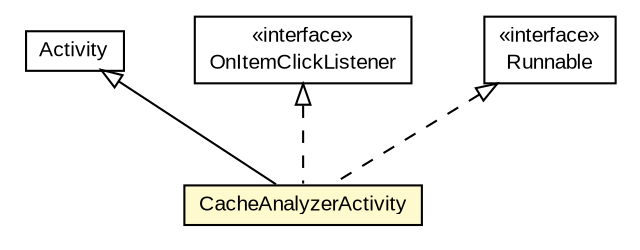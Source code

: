 #!/usr/local/bin/dot
#
# Class diagram 
# Generated by UMLGraph version R5_6-24-gf6e263 (http://www.umlgraph.org/)
#

digraph G {
	edge [fontname="arial",fontsize=10,labelfontname="arial",labelfontsize=10];
	node [fontname="arial",fontsize=10,shape=plaintext];
	nodesep=0.25;
	ranksep=0.5;
	// org.osmdroid.debug.CacheAnalyzerActivity
	c12190 [label=<<table title="org.osmdroid.debug.CacheAnalyzerActivity" border="0" cellborder="1" cellspacing="0" cellpadding="2" port="p" bgcolor="lemonChiffon" href="./CacheAnalyzerActivity.html">
		<tr><td><table border="0" cellspacing="0" cellpadding="1">
<tr><td align="center" balign="center"> CacheAnalyzerActivity </td></tr>
		</table></td></tr>
		</table>>, URL="./CacheAnalyzerActivity.html", fontname="arial", fontcolor="black", fontsize=10.0];
	//org.osmdroid.debug.CacheAnalyzerActivity extends android.app.Activity
	c12384:p -> c12190:p [dir=back,arrowtail=empty];
	//org.osmdroid.debug.CacheAnalyzerActivity implements android.widget.AdapterView.OnItemClickListener
	c12385:p -> c12190:p [dir=back,arrowtail=empty,style=dashed];
	//org.osmdroid.debug.CacheAnalyzerActivity implements java.lang.Runnable
	c12386:p -> c12190:p [dir=back,arrowtail=empty,style=dashed];
	// android.widget.AdapterView.OnItemClickListener
	c12385 [label=<<table title="android.widget.AdapterView.OnItemClickListener" border="0" cellborder="1" cellspacing="0" cellpadding="2" port="p" href="http://java.sun.com/j2se/1.4.2/docs/api/android/widget/AdapterView/OnItemClickListener.html">
		<tr><td><table border="0" cellspacing="0" cellpadding="1">
<tr><td align="center" balign="center"> &#171;interface&#187; </td></tr>
<tr><td align="center" balign="center"> OnItemClickListener </td></tr>
		</table></td></tr>
		</table>>, URL="http://java.sun.com/j2se/1.4.2/docs/api/android/widget/AdapterView/OnItemClickListener.html", fontname="arial", fontcolor="black", fontsize=10.0];
	// java.lang.Runnable
	c12386 [label=<<table title="java.lang.Runnable" border="0" cellborder="1" cellspacing="0" cellpadding="2" port="p" href="http://java.sun.com/j2se/1.4.2/docs/api/java/lang/Runnable.html">
		<tr><td><table border="0" cellspacing="0" cellpadding="1">
<tr><td align="center" balign="center"> &#171;interface&#187; </td></tr>
<tr><td align="center" balign="center"> Runnable </td></tr>
		</table></td></tr>
		</table>>, URL="http://java.sun.com/j2se/1.4.2/docs/api/java/lang/Runnable.html", fontname="arial", fontcolor="black", fontsize=10.0];
	// android.app.Activity
	c12384 [label=<<table title="android.app.Activity" border="0" cellborder="1" cellspacing="0" cellpadding="2" port="p" href="http://java.sun.com/j2se/1.4.2/docs/api/android/app/Activity.html">
		<tr><td><table border="0" cellspacing="0" cellpadding="1">
<tr><td align="center" balign="center"> Activity </td></tr>
		</table></td></tr>
		</table>>, URL="http://java.sun.com/j2se/1.4.2/docs/api/android/app/Activity.html", fontname="arial", fontcolor="black", fontsize=10.0];
}

